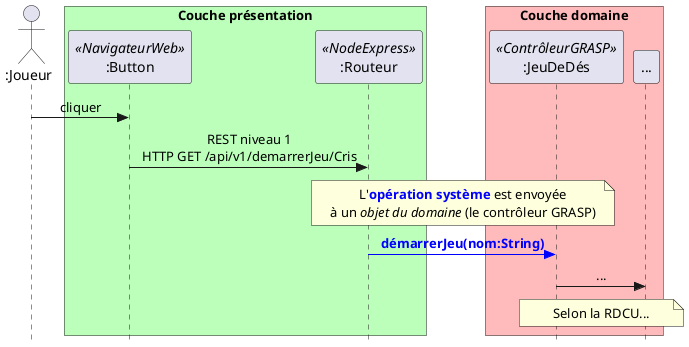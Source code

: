 @startuml
skinparam style strictuml
skinparam backgroundcolor transparent
'skinparam handwritten true
skinparam sequenceMessageAlign center
actor ":Joueur" as j
box "Couche présentation" #bbffbb
participant ":Button" as b <<NavigateurWeb>> 
participant ":Routeur" as r <<NodeExpress>>
end box
box "Couche domaine" #ffbbbb
participant ":JeuDeDés" as c <<ContrôleurGRASP>>
participant "..." as s
end box
j -> b : cliquer
b -> r : REST niveau 1\nHTTP GET /api/v1/demarrerJeu/Cris
skinparam NoteTextAlignment center
note over r, c
L'<color blue>**opération système**</color> est envoyée
à un //objet du domaine// (le contrôleur GRASP)
end note
r -[#blue,bold]> c : <color blue>**démarrerJeu(nom:String)**</color>
c -> s : ...
note over c, s : Selon la RDCU...
@enduml
